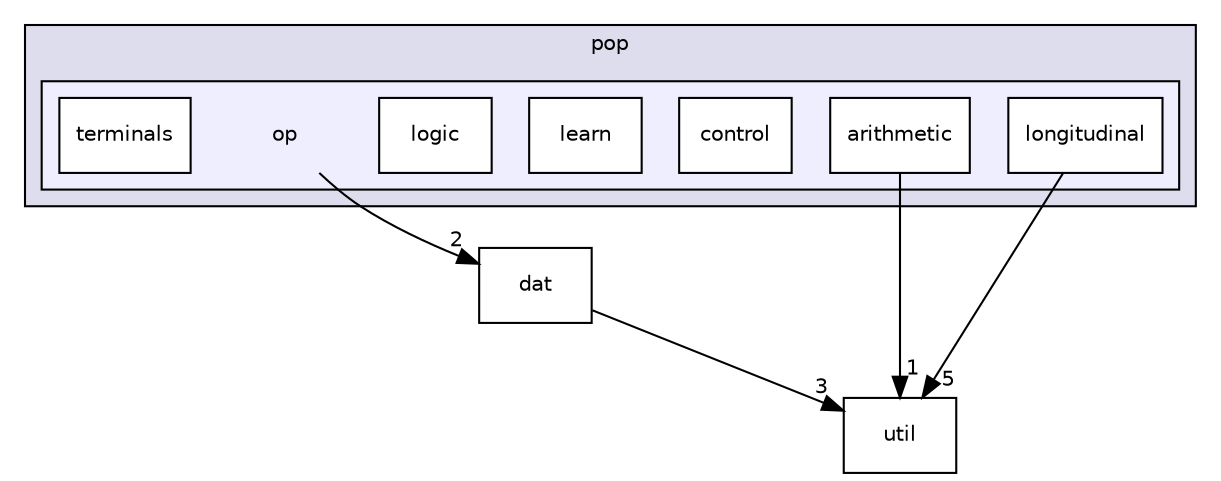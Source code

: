 digraph "op" {
  compound=true
  node [ fontsize="10", fontname="Helvetica"];
  edge [ labelfontsize="10", labelfontname="Helvetica"];
  subgraph clusterdir_c2e0cc19d6853ed6e4afc6dc582757b2 {
    graph [ bgcolor="#ddddee", pencolor="black", label="pop" fontname="Helvetica", fontsize="10", URL="dir_c2e0cc19d6853ed6e4afc6dc582757b2.html"]
  subgraph clusterdir_f3cd5f70f11dab532a8f1d59ca386d59 {
    graph [ bgcolor="#eeeeff", pencolor="black", label="" URL="dir_f3cd5f70f11dab532a8f1d59ca386d59.html"];
    dir_f3cd5f70f11dab532a8f1d59ca386d59 [shape=plaintext label="op"];
    dir_d4ca47b631d5caac92eefee0ffafc84e [shape=box label="arithmetic" color="black" fillcolor="white" style="filled" URL="dir_d4ca47b631d5caac92eefee0ffafc84e.html"];
    dir_70637914f34f03b08aa366501dcc959b [shape=box label="control" color="black" fillcolor="white" style="filled" URL="dir_70637914f34f03b08aa366501dcc959b.html"];
    dir_51c76d184f35293616e0b9efe8fd302e [shape=box label="learn" color="black" fillcolor="white" style="filled" URL="dir_51c76d184f35293616e0b9efe8fd302e.html"];
    dir_79c931fe3d68a17018fce74bac367faf [shape=box label="logic" color="black" fillcolor="white" style="filled" URL="dir_79c931fe3d68a17018fce74bac367faf.html"];
    dir_e8bc0b9f4018876536fe6672d1eba6d7 [shape=box label="longitudinal" color="black" fillcolor="white" style="filled" URL="dir_e8bc0b9f4018876536fe6672d1eba6d7.html"];
    dir_5e81332a77011d51fa136814e2e3f009 [shape=box label="terminals" color="black" fillcolor="white" style="filled" URL="dir_5e81332a77011d51fa136814e2e3f009.html"];
  }
  }
  dir_b7878ad5ecbf2506f4125b9d34c97e45 [shape=box label="util" URL="dir_b7878ad5ecbf2506f4125b9d34c97e45.html"];
  dir_ed55543a4f49c4b89fb207b09e7017b2 [shape=box label="dat" URL="dir_ed55543a4f49c4b89fb207b09e7017b2.html"];
  dir_d4ca47b631d5caac92eefee0ffafc84e->dir_b7878ad5ecbf2506f4125b9d34c97e45 [headlabel="1", labeldistance=1.5 headhref="dir_000011_000005.html"];
  dir_f3cd5f70f11dab532a8f1d59ca386d59->dir_ed55543a4f49c4b89fb207b09e7017b2 [headlabel="2", labeldistance=1.5 headhref="dir_000010_000004.html"];
  dir_ed55543a4f49c4b89fb207b09e7017b2->dir_b7878ad5ecbf2506f4125b9d34c97e45 [headlabel="3", labeldistance=1.5 headhref="dir_000004_000005.html"];
  dir_e8bc0b9f4018876536fe6672d1eba6d7->dir_b7878ad5ecbf2506f4125b9d34c97e45 [headlabel="5", labeldistance=1.5 headhref="dir_000014_000005.html"];
}

